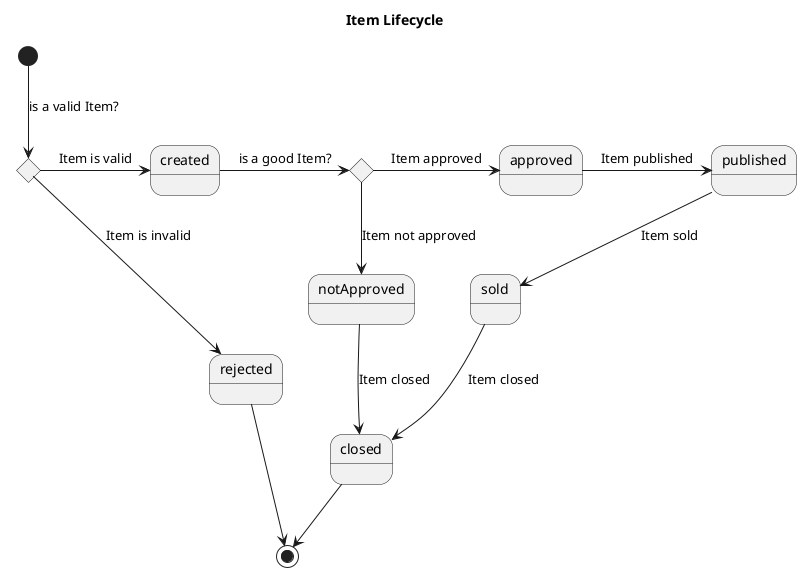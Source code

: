 @startuml

title Item Lifecycle

state toValidate <<choice>>
state toApprove <<choice>>

[*] --> toValidate : is a valid Item?
toValidate --> rejected : Item is invalid
rejected --> [*]
toValidate -> created : Item is valid

created -> toApprove : is a good Item?
toApprove -> approved : Item approved
approved -> published : Item published

toApprove --> notApproved : Item not approved
notApproved --> closed : Item closed
closed --> [*]

published --> sold : Item sold
sold --> closed : Item closed

@enduml
